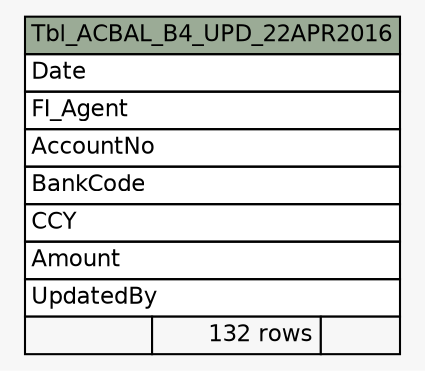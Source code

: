 // dot 2.38.0 on Windows 10 10.0
// SchemaSpy rev 590
digraph "Tbl_ACBAL_B4_UPD_22APR2016" {
  graph [
    rankdir="RL"
    bgcolor="#f7f7f7"
    nodesep="0.18"
    ranksep="0.46"
    fontname="Helvetica"
    fontsize="11"
  ];
  node [
    fontname="Helvetica"
    fontsize="11"
    shape="plaintext"
  ];
  edge [
    arrowsize="0.8"
  ];
  "Tbl_ACBAL_B4_UPD_22APR2016" [
    label=<
    <TABLE BORDER="0" CELLBORDER="1" CELLSPACING="0" BGCOLOR="#ffffff">
      <TR><TD COLSPAN="3" BGCOLOR="#9bab96" ALIGN="CENTER">Tbl_ACBAL_B4_UPD_22APR2016</TD></TR>
      <TR><TD PORT="Date" COLSPAN="3" ALIGN="LEFT">Date</TD></TR>
      <TR><TD PORT="FI_Agent" COLSPAN="3" ALIGN="LEFT">FI_Agent</TD></TR>
      <TR><TD PORT="AccountNo" COLSPAN="3" ALIGN="LEFT">AccountNo</TD></TR>
      <TR><TD PORT="BankCode" COLSPAN="3" ALIGN="LEFT">BankCode</TD></TR>
      <TR><TD PORT="CCY" COLSPAN="3" ALIGN="LEFT">CCY</TD></TR>
      <TR><TD PORT="Amount" COLSPAN="3" ALIGN="LEFT">Amount</TD></TR>
      <TR><TD PORT="UpdatedBy" COLSPAN="3" ALIGN="LEFT">UpdatedBy</TD></TR>
      <TR><TD ALIGN="LEFT" BGCOLOR="#f7f7f7">  </TD><TD ALIGN="RIGHT" BGCOLOR="#f7f7f7">132 rows</TD><TD ALIGN="RIGHT" BGCOLOR="#f7f7f7">  </TD></TR>
    </TABLE>>
    URL="tables/Tbl_ACBAL_B4_UPD_22APR2016.html"
    tooltip="Tbl_ACBAL_B4_UPD_22APR2016"
  ];
}
